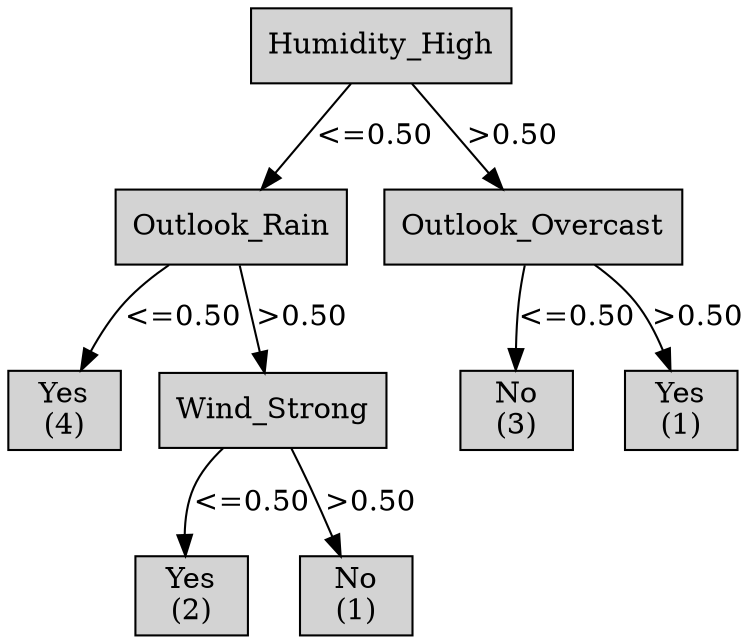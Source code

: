 digraph ID3_Tree {
"0" [shape=box, style=filled, label="Humidity_High
", weight=1]
"1" [shape=box, style=filled, label="Outlook_Rain
", weight=2]
0 -> 1 [ label = "<=0.50"];
"2" [shape=box, style=filled, label="Yes
(4)
", weight=3]
1 -> 2 [ label = "<=0.50"];
"3" [shape=box, style=filled, label="Wind_Strong
", weight=3]
1 -> 3 [ label = ">0.50"];
"4" [shape=box, style=filled, label="Yes
(2)
", weight=4]
3 -> 4 [ label = "<=0.50"];
"5" [shape=box, style=filled, label="No
(1)
", weight=4]
3 -> 5 [ label = ">0.50"];
"6" [shape=box, style=filled, label="Outlook_Overcast
", weight=2]
0 -> 6 [ label = ">0.50"];
"7" [shape=box, style=filled, label="No
(3)
", weight=3]
6 -> 7 [ label = "<=0.50"];
"8" [shape=box, style=filled, label="Yes
(1)
", weight=3]
6 -> 8 [ label = ">0.50"];
{rank=same; 0;};
{rank=same; 1;6;};
{rank=same; 2;3;7;8;};
{rank=same; 4;5;};
}